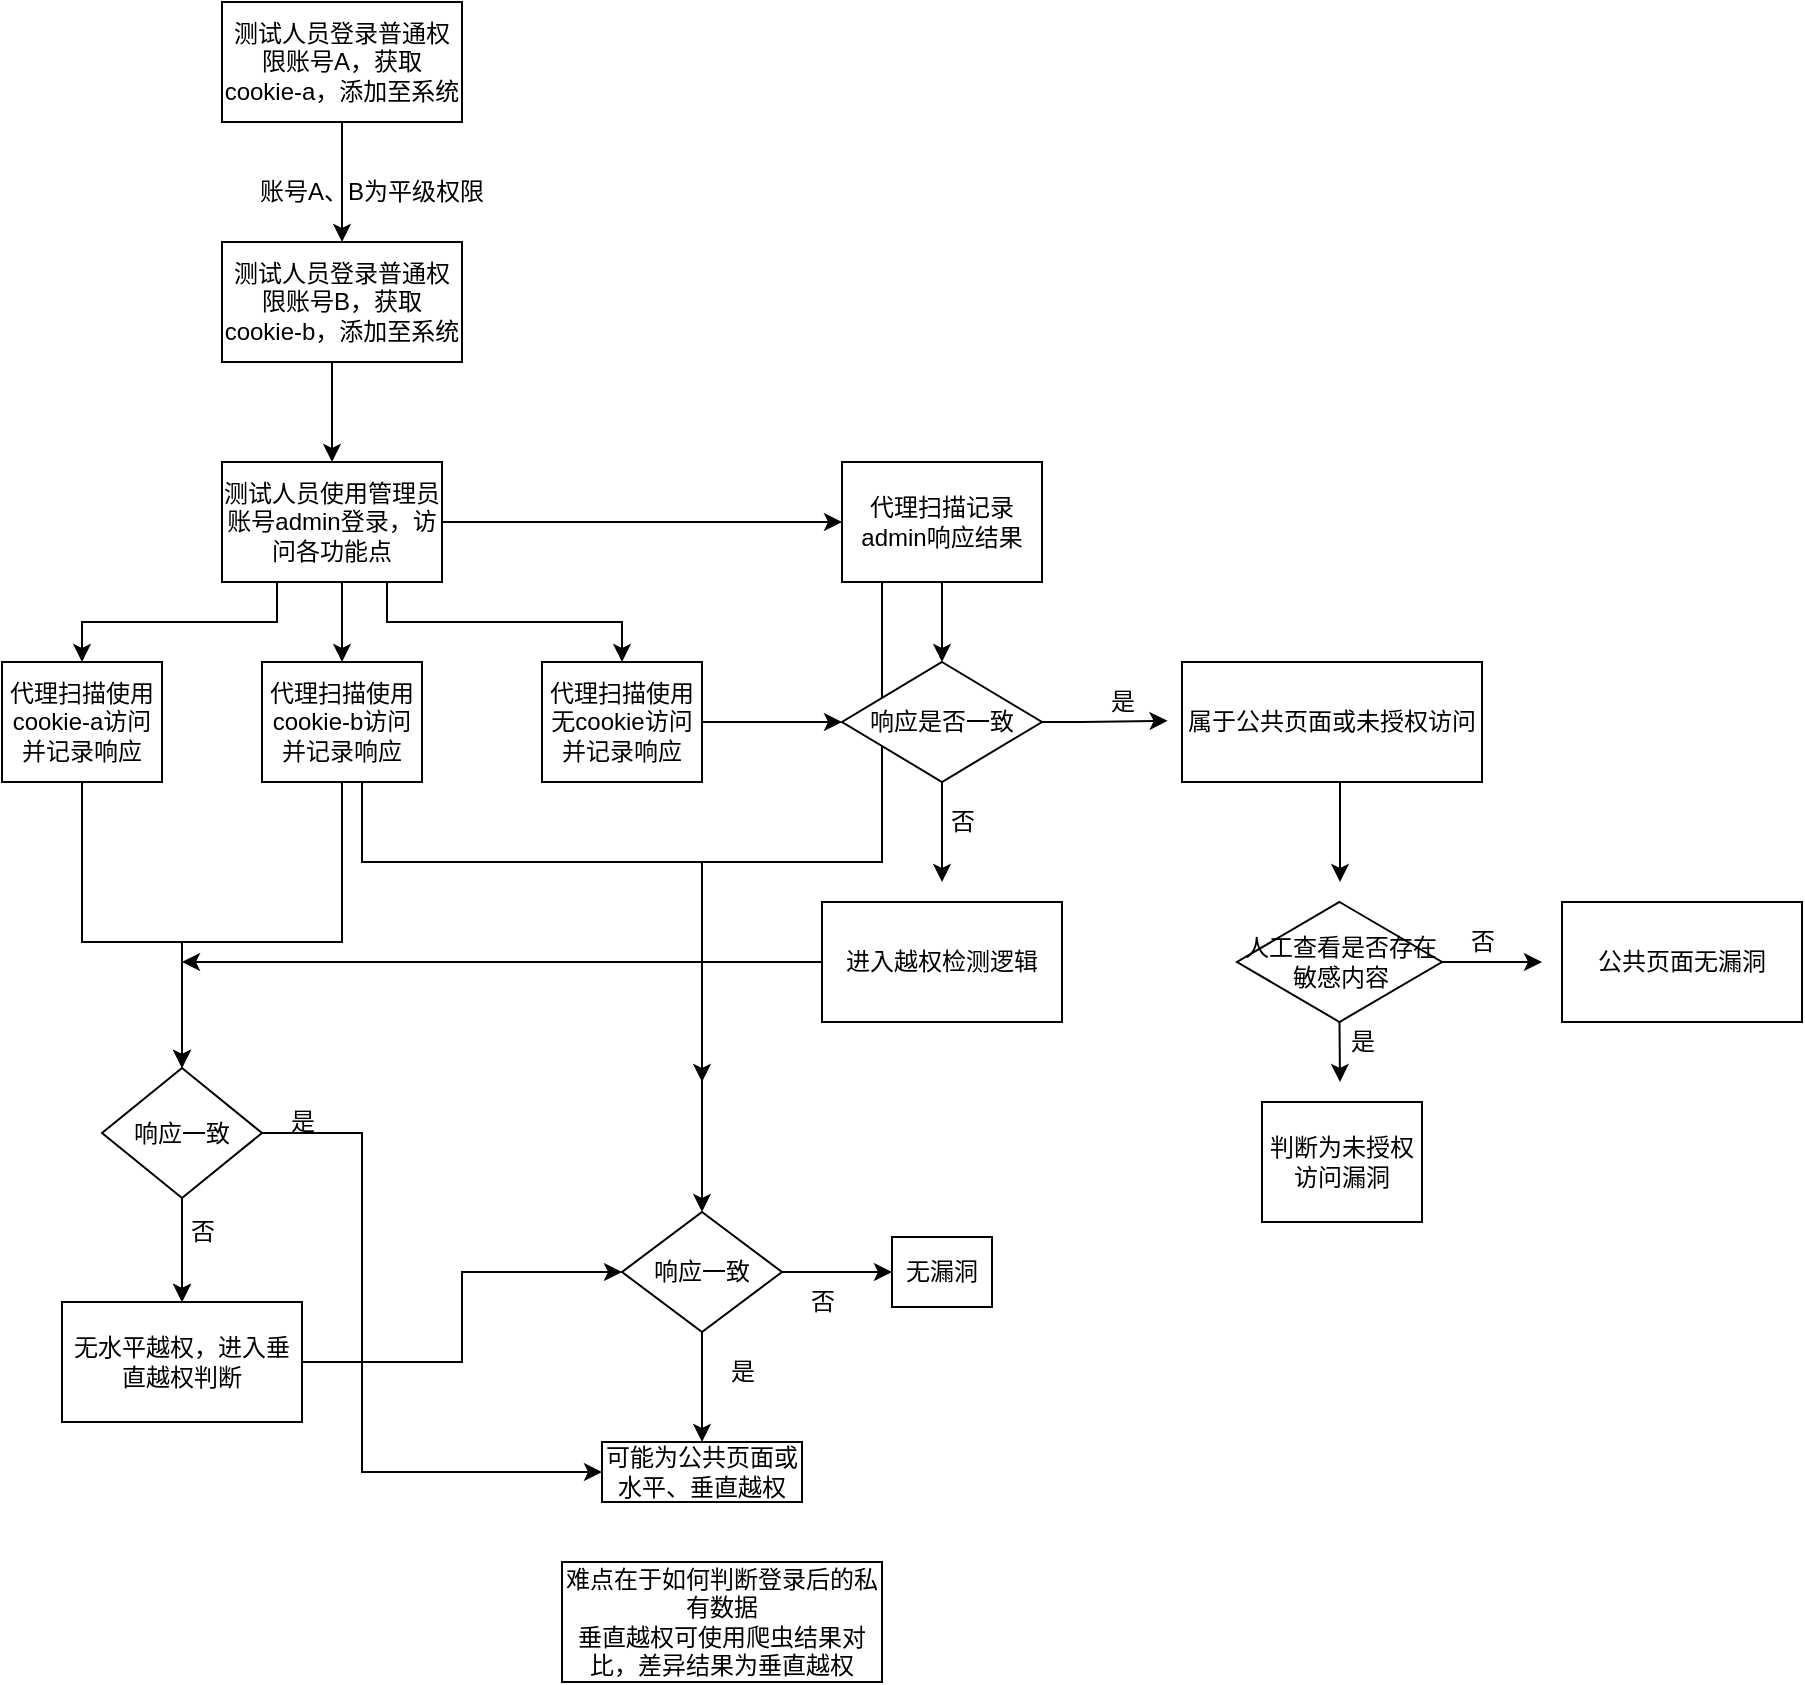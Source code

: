 <mxfile version="20.0.4" type="github" pages="2">
  <diagram id="-HxDO2nya1G7kl7BVG3V" name="第 1 页">
    <mxGraphModel dx="1550" dy="779" grid="1" gridSize="10" guides="1" tooltips="1" connect="1" arrows="1" fold="1" page="1" pageScale="1" pageWidth="1500" pageHeight="2569" math="0" shadow="0">
      <root>
        <mxCell id="0" />
        <mxCell id="1" parent="0" />
        <mxCell id="bPWdtkpfDZCpALGGssGh-9" style="edgeStyle=orthogonalEdgeStyle;rounded=0;orthogonalLoop=1;jettySize=auto;html=1;exitX=0.5;exitY=1;exitDx=0;exitDy=0;" edge="1" parent="1" source="bPWdtkpfDZCpALGGssGh-1" target="bPWdtkpfDZCpALGGssGh-2">
          <mxGeometry relative="1" as="geometry">
            <Array as="points">
              <mxPoint x="490" y="100" />
              <mxPoint x="490" y="100" />
            </Array>
          </mxGeometry>
        </mxCell>
        <mxCell id="bPWdtkpfDZCpALGGssGh-1" value="测试人员登录普通权限账号A，获取cookie-a，添加至系统" style="rounded=0;whiteSpace=wrap;html=1;" vertex="1" parent="1">
          <mxGeometry x="430" y="30" width="120" height="60" as="geometry" />
        </mxCell>
        <mxCell id="bPWdtkpfDZCpALGGssGh-10" style="edgeStyle=orthogonalEdgeStyle;rounded=0;orthogonalLoop=1;jettySize=auto;html=1;exitX=0.5;exitY=1;exitDx=0;exitDy=0;entryX=0.5;entryY=0;entryDx=0;entryDy=0;" edge="1" parent="1" source="bPWdtkpfDZCpALGGssGh-2" target="bPWdtkpfDZCpALGGssGh-4">
          <mxGeometry relative="1" as="geometry">
            <Array as="points">
              <mxPoint x="485" y="210" />
            </Array>
          </mxGeometry>
        </mxCell>
        <mxCell id="bPWdtkpfDZCpALGGssGh-2" value="测试人员登录普通权限账号B，获取cookie-b，添加至系统" style="rounded=0;whiteSpace=wrap;html=1;" vertex="1" parent="1">
          <mxGeometry x="430" y="150" width="120" height="60" as="geometry" />
        </mxCell>
        <mxCell id="bPWdtkpfDZCpALGGssGh-17" value="" style="edgeStyle=orthogonalEdgeStyle;rounded=0;orthogonalLoop=1;jettySize=auto;html=1;" edge="1" parent="1" source="bPWdtkpfDZCpALGGssGh-4" target="bPWdtkpfDZCpALGGssGh-15">
          <mxGeometry relative="1" as="geometry">
            <Array as="points">
              <mxPoint x="490" y="340" />
              <mxPoint x="490" y="340" />
            </Array>
          </mxGeometry>
        </mxCell>
        <mxCell id="bPWdtkpfDZCpALGGssGh-19" style="edgeStyle=orthogonalEdgeStyle;rounded=0;orthogonalLoop=1;jettySize=auto;html=1;exitX=0.25;exitY=1;exitDx=0;exitDy=0;entryX=0.5;entryY=0;entryDx=0;entryDy=0;" edge="1" parent="1" source="bPWdtkpfDZCpALGGssGh-4" target="bPWdtkpfDZCpALGGssGh-11">
          <mxGeometry relative="1" as="geometry" />
        </mxCell>
        <mxCell id="bPWdtkpfDZCpALGGssGh-20" style="edgeStyle=orthogonalEdgeStyle;rounded=0;orthogonalLoop=1;jettySize=auto;html=1;exitX=0.75;exitY=1;exitDx=0;exitDy=0;entryX=0.5;entryY=0;entryDx=0;entryDy=0;" edge="1" parent="1" source="bPWdtkpfDZCpALGGssGh-4" target="bPWdtkpfDZCpALGGssGh-16">
          <mxGeometry relative="1" as="geometry">
            <mxPoint x="520" y="340" as="targetPoint" />
          </mxGeometry>
        </mxCell>
        <mxCell id="bPWdtkpfDZCpALGGssGh-22" style="edgeStyle=orthogonalEdgeStyle;rounded=0;orthogonalLoop=1;jettySize=auto;html=1;exitX=1;exitY=0.5;exitDx=0;exitDy=0;entryX=0;entryY=0.5;entryDx=0;entryDy=0;" edge="1" parent="1" source="bPWdtkpfDZCpALGGssGh-4" target="bPWdtkpfDZCpALGGssGh-21">
          <mxGeometry relative="1" as="geometry" />
        </mxCell>
        <mxCell id="bPWdtkpfDZCpALGGssGh-4" value="测试人员使用管理员账号admin登录，访问各功能点" style="rounded=0;whiteSpace=wrap;html=1;" vertex="1" parent="1">
          <mxGeometry x="430" y="260" width="110" height="60" as="geometry" />
        </mxCell>
        <mxCell id="bPWdtkpfDZCpALGGssGh-7" value="账号A、B为平级权限" style="text;html=1;strokeColor=none;fillColor=none;align=center;verticalAlign=middle;whiteSpace=wrap;rounded=0;" vertex="1" parent="1">
          <mxGeometry x="440" y="110" width="130" height="30" as="geometry" />
        </mxCell>
        <mxCell id="bPWdtkpfDZCpALGGssGh-47" style="edgeStyle=orthogonalEdgeStyle;rounded=0;orthogonalLoop=1;jettySize=auto;html=1;exitX=0.5;exitY=1;exitDx=0;exitDy=0;entryX=0.5;entryY=0;entryDx=0;entryDy=0;" edge="1" parent="1" source="bPWdtkpfDZCpALGGssGh-11" target="bPWdtkpfDZCpALGGssGh-46">
          <mxGeometry relative="1" as="geometry">
            <Array as="points">
              <mxPoint x="360" y="500" />
              <mxPoint x="410" y="500" />
            </Array>
          </mxGeometry>
        </mxCell>
        <mxCell id="bPWdtkpfDZCpALGGssGh-11" value="代理扫描使用cookie-a访问并记录响应" style="rounded=0;whiteSpace=wrap;html=1;" vertex="1" parent="1">
          <mxGeometry x="320" y="360" width="80" height="60" as="geometry" />
        </mxCell>
        <mxCell id="bPWdtkpfDZCpALGGssGh-48" style="edgeStyle=orthogonalEdgeStyle;rounded=0;orthogonalLoop=1;jettySize=auto;html=1;exitX=0.5;exitY=1;exitDx=0;exitDy=0;entryX=0.5;entryY=0;entryDx=0;entryDy=0;" edge="1" parent="1" source="bPWdtkpfDZCpALGGssGh-15" target="bPWdtkpfDZCpALGGssGh-46">
          <mxGeometry relative="1" as="geometry">
            <Array as="points">
              <mxPoint x="490" y="500" />
              <mxPoint x="410" y="500" />
            </Array>
          </mxGeometry>
        </mxCell>
        <mxCell id="bPWdtkpfDZCpALGGssGh-63" style="edgeStyle=orthogonalEdgeStyle;rounded=0;orthogonalLoop=1;jettySize=auto;html=1;exitX=0.5;exitY=1;exitDx=0;exitDy=0;entryX=0.5;entryY=0;entryDx=0;entryDy=0;" edge="1" parent="1" source="bPWdtkpfDZCpALGGssGh-15" target="bPWdtkpfDZCpALGGssGh-65">
          <mxGeometry relative="1" as="geometry">
            <mxPoint x="670" y="620" as="targetPoint" />
            <Array as="points">
              <mxPoint x="500" y="420" />
              <mxPoint x="500" y="460" />
              <mxPoint x="670" y="460" />
            </Array>
          </mxGeometry>
        </mxCell>
        <mxCell id="bPWdtkpfDZCpALGGssGh-15" value="代理扫描使用cookie-b访问并记录响应" style="rounded=0;whiteSpace=wrap;html=1;" vertex="1" parent="1">
          <mxGeometry x="450" y="360" width="80" height="60" as="geometry" />
        </mxCell>
        <mxCell id="bPWdtkpfDZCpALGGssGh-25" style="edgeStyle=orthogonalEdgeStyle;rounded=0;orthogonalLoop=1;jettySize=auto;html=1;exitX=1;exitY=0.5;exitDx=0;exitDy=0;entryX=0;entryY=0.5;entryDx=0;entryDy=0;" edge="1" parent="1" source="bPWdtkpfDZCpALGGssGh-16" target="bPWdtkpfDZCpALGGssGh-23">
          <mxGeometry relative="1" as="geometry">
            <mxPoint x="730" y="390" as="targetPoint" />
          </mxGeometry>
        </mxCell>
        <mxCell id="bPWdtkpfDZCpALGGssGh-16" value="代理扫描使用无cookie访问并记录响应" style="rounded=0;whiteSpace=wrap;html=1;" vertex="1" parent="1">
          <mxGeometry x="590" y="360" width="80" height="60" as="geometry" />
        </mxCell>
        <mxCell id="bPWdtkpfDZCpALGGssGh-24" style="edgeStyle=orthogonalEdgeStyle;rounded=0;orthogonalLoop=1;jettySize=auto;html=1;exitX=0.5;exitY=1;exitDx=0;exitDy=0;entryX=0.5;entryY=0;entryDx=0;entryDy=0;" edge="1" parent="1" source="bPWdtkpfDZCpALGGssGh-21" target="bPWdtkpfDZCpALGGssGh-23">
          <mxGeometry relative="1" as="geometry" />
        </mxCell>
        <mxCell id="bPWdtkpfDZCpALGGssGh-64" style="edgeStyle=orthogonalEdgeStyle;rounded=0;orthogonalLoop=1;jettySize=auto;html=1;exitX=0.25;exitY=1;exitDx=0;exitDy=0;" edge="1" parent="1" source="bPWdtkpfDZCpALGGssGh-21">
          <mxGeometry relative="1" as="geometry">
            <mxPoint x="670" y="570" as="targetPoint" />
            <Array as="points">
              <mxPoint x="760" y="320" />
              <mxPoint x="760" y="460" />
              <mxPoint x="670" y="460" />
            </Array>
          </mxGeometry>
        </mxCell>
        <mxCell id="bPWdtkpfDZCpALGGssGh-21" value="代理扫描记录admin响应结果" style="rounded=0;whiteSpace=wrap;html=1;" vertex="1" parent="1">
          <mxGeometry x="740" y="260" width="100" height="60" as="geometry" />
        </mxCell>
        <mxCell id="bPWdtkpfDZCpALGGssGh-28" style="edgeStyle=orthogonalEdgeStyle;rounded=0;orthogonalLoop=1;jettySize=auto;html=1;exitX=0.5;exitY=1;exitDx=0;exitDy=0;" edge="1" parent="1" source="bPWdtkpfDZCpALGGssGh-23">
          <mxGeometry relative="1" as="geometry">
            <mxPoint x="790" y="470" as="targetPoint" />
          </mxGeometry>
        </mxCell>
        <mxCell id="bPWdtkpfDZCpALGGssGh-29" style="edgeStyle=orthogonalEdgeStyle;rounded=0;orthogonalLoop=1;jettySize=auto;html=1;exitX=1;exitY=0.5;exitDx=0;exitDy=0;entryX=1.07;entryY=0.813;entryDx=0;entryDy=0;entryPerimeter=0;" edge="1" parent="1" source="bPWdtkpfDZCpALGGssGh-23" target="bPWdtkpfDZCpALGGssGh-30">
          <mxGeometry relative="1" as="geometry">
            <mxPoint x="930" y="390" as="targetPoint" />
          </mxGeometry>
        </mxCell>
        <mxCell id="bPWdtkpfDZCpALGGssGh-23" value="响应是否一致" style="rhombus;whiteSpace=wrap;html=1;" vertex="1" parent="1">
          <mxGeometry x="740" y="360" width="100" height="60" as="geometry" />
        </mxCell>
        <mxCell id="bPWdtkpfDZCpALGGssGh-58" style="edgeStyle=orthogonalEdgeStyle;rounded=0;orthogonalLoop=1;jettySize=auto;html=1;exitX=0;exitY=0.5;exitDx=0;exitDy=0;" edge="1" parent="1" source="bPWdtkpfDZCpALGGssGh-26">
          <mxGeometry relative="1" as="geometry">
            <mxPoint x="410" y="510" as="targetPoint" />
          </mxGeometry>
        </mxCell>
        <mxCell id="bPWdtkpfDZCpALGGssGh-26" value="进入越权检测逻辑" style="rounded=0;whiteSpace=wrap;html=1;" vertex="1" parent="1">
          <mxGeometry x="730" y="480" width="120" height="60" as="geometry" />
        </mxCell>
        <mxCell id="bPWdtkpfDZCpALGGssGh-34" style="edgeStyle=orthogonalEdgeStyle;rounded=0;orthogonalLoop=1;jettySize=auto;html=1;exitX=0.5;exitY=1;exitDx=0;exitDy=0;" edge="1" parent="1" source="bPWdtkpfDZCpALGGssGh-27">
          <mxGeometry relative="1" as="geometry">
            <mxPoint x="989" y="470" as="targetPoint" />
            <Array as="points">
              <mxPoint x="989" y="450" />
              <mxPoint x="989" y="450" />
            </Array>
          </mxGeometry>
        </mxCell>
        <mxCell id="bPWdtkpfDZCpALGGssGh-27" value="属于公共页面或未授权访问" style="rounded=0;whiteSpace=wrap;html=1;" vertex="1" parent="1">
          <mxGeometry x="910" y="360" width="150" height="60" as="geometry" />
        </mxCell>
        <mxCell id="bPWdtkpfDZCpALGGssGh-30" value="是" style="text;html=1;align=center;verticalAlign=middle;resizable=0;points=[];autosize=1;strokeColor=none;fillColor=none;" vertex="1" parent="1">
          <mxGeometry x="860" y="365" width="40" height="30" as="geometry" />
        </mxCell>
        <mxCell id="bPWdtkpfDZCpALGGssGh-31" value="否" style="text;html=1;align=center;verticalAlign=middle;resizable=0;points=[];autosize=1;strokeColor=none;fillColor=none;" vertex="1" parent="1">
          <mxGeometry x="780" y="425" width="40" height="30" as="geometry" />
        </mxCell>
        <mxCell id="bPWdtkpfDZCpALGGssGh-41" style="edgeStyle=orthogonalEdgeStyle;rounded=0;orthogonalLoop=1;jettySize=auto;html=1;exitX=1;exitY=0.5;exitDx=0;exitDy=0;" edge="1" parent="1" source="bPWdtkpfDZCpALGGssGh-35">
          <mxGeometry relative="1" as="geometry">
            <mxPoint x="1090" y="510" as="targetPoint" />
          </mxGeometry>
        </mxCell>
        <mxCell id="bPWdtkpfDZCpALGGssGh-44" style="edgeStyle=orthogonalEdgeStyle;rounded=0;orthogonalLoop=1;jettySize=auto;html=1;exitX=0.5;exitY=1;exitDx=0;exitDy=0;" edge="1" parent="1" source="bPWdtkpfDZCpALGGssGh-35">
          <mxGeometry relative="1" as="geometry">
            <mxPoint x="989" y="570" as="targetPoint" />
          </mxGeometry>
        </mxCell>
        <mxCell id="bPWdtkpfDZCpALGGssGh-35" value="人工查看是否存在敏感内容" style="rhombus;whiteSpace=wrap;html=1;" vertex="1" parent="1">
          <mxGeometry x="937.5" y="480" width="102.5" height="60" as="geometry" />
        </mxCell>
        <mxCell id="bPWdtkpfDZCpALGGssGh-37" value="判断为未授权访问漏洞" style="rounded=0;whiteSpace=wrap;html=1;" vertex="1" parent="1">
          <mxGeometry x="950" y="580" width="80" height="60" as="geometry" />
        </mxCell>
        <mxCell id="bPWdtkpfDZCpALGGssGh-39" value="是" style="text;html=1;align=center;verticalAlign=middle;resizable=0;points=[];autosize=1;strokeColor=none;fillColor=none;" vertex="1" parent="1">
          <mxGeometry x="980" y="535" width="40" height="30" as="geometry" />
        </mxCell>
        <mxCell id="bPWdtkpfDZCpALGGssGh-40" value="公共页面无漏洞" style="rounded=0;whiteSpace=wrap;html=1;" vertex="1" parent="1">
          <mxGeometry x="1100" y="480" width="120" height="60" as="geometry" />
        </mxCell>
        <mxCell id="bPWdtkpfDZCpALGGssGh-42" value="否" style="text;html=1;align=center;verticalAlign=middle;resizable=0;points=[];autosize=1;strokeColor=none;fillColor=none;" vertex="1" parent="1">
          <mxGeometry x="1040" y="485" width="40" height="30" as="geometry" />
        </mxCell>
        <mxCell id="bPWdtkpfDZCpALGGssGh-50" style="edgeStyle=orthogonalEdgeStyle;rounded=0;orthogonalLoop=1;jettySize=auto;html=1;exitX=0.5;exitY=1;exitDx=0;exitDy=0;entryX=0.5;entryY=0;entryDx=0;entryDy=0;" edge="1" parent="1" source="bPWdtkpfDZCpALGGssGh-46" target="bPWdtkpfDZCpALGGssGh-49">
          <mxGeometry relative="1" as="geometry" />
        </mxCell>
        <mxCell id="bPWdtkpfDZCpALGGssGh-51" value="" style="edgeStyle=orthogonalEdgeStyle;rounded=0;orthogonalLoop=1;jettySize=auto;html=1;" edge="1" parent="1" source="bPWdtkpfDZCpALGGssGh-46" target="bPWdtkpfDZCpALGGssGh-49">
          <mxGeometry relative="1" as="geometry" />
        </mxCell>
        <mxCell id="bPWdtkpfDZCpALGGssGh-54" style="edgeStyle=orthogonalEdgeStyle;rounded=0;orthogonalLoop=1;jettySize=auto;html=1;exitX=1;exitY=0.5;exitDx=0;exitDy=0;entryX=0;entryY=0.5;entryDx=0;entryDy=0;" edge="1" parent="1" source="bPWdtkpfDZCpALGGssGh-46" target="bPWdtkpfDZCpALGGssGh-68">
          <mxGeometry relative="1" as="geometry">
            <mxPoint x="590" y="840" as="targetPoint" />
            <Array as="points">
              <mxPoint x="500" y="596" />
              <mxPoint x="500" y="765" />
            </Array>
          </mxGeometry>
        </mxCell>
        <mxCell id="bPWdtkpfDZCpALGGssGh-46" value="响应一致" style="rhombus;whiteSpace=wrap;html=1;" vertex="1" parent="1">
          <mxGeometry x="370" y="563" width="80" height="65" as="geometry" />
        </mxCell>
        <mxCell id="bPWdtkpfDZCpALGGssGh-82" style="edgeStyle=orthogonalEdgeStyle;rounded=0;orthogonalLoop=1;jettySize=auto;html=1;exitX=1;exitY=0.5;exitDx=0;exitDy=0;entryX=0;entryY=0.5;entryDx=0;entryDy=0;" edge="1" parent="1" source="bPWdtkpfDZCpALGGssGh-49" target="bPWdtkpfDZCpALGGssGh-65">
          <mxGeometry relative="1" as="geometry" />
        </mxCell>
        <mxCell id="bPWdtkpfDZCpALGGssGh-49" value="无水平越权，进入垂直越权判断" style="rounded=0;whiteSpace=wrap;html=1;" vertex="1" parent="1">
          <mxGeometry x="350" y="680" width="120" height="60" as="geometry" />
        </mxCell>
        <mxCell id="bPWdtkpfDZCpALGGssGh-52" value="否" style="text;html=1;align=center;verticalAlign=middle;resizable=0;points=[];autosize=1;strokeColor=none;fillColor=none;" vertex="1" parent="1">
          <mxGeometry x="400" y="630" width="40" height="30" as="geometry" />
        </mxCell>
        <mxCell id="bPWdtkpfDZCpALGGssGh-61" value="是" style="text;html=1;align=center;verticalAlign=middle;resizable=0;points=[];autosize=1;strokeColor=none;fillColor=none;" vertex="1" parent="1">
          <mxGeometry x="450" y="575" width="40" height="30" as="geometry" />
        </mxCell>
        <mxCell id="bPWdtkpfDZCpALGGssGh-71" style="edgeStyle=orthogonalEdgeStyle;rounded=0;orthogonalLoop=1;jettySize=auto;html=1;exitX=1;exitY=0.5;exitDx=0;exitDy=0;entryX=0;entryY=0.5;entryDx=0;entryDy=0;" edge="1" parent="1" source="bPWdtkpfDZCpALGGssGh-65" target="bPWdtkpfDZCpALGGssGh-69">
          <mxGeometry relative="1" as="geometry" />
        </mxCell>
        <mxCell id="bPWdtkpfDZCpALGGssGh-81" style="edgeStyle=orthogonalEdgeStyle;rounded=0;orthogonalLoop=1;jettySize=auto;html=1;exitX=0.5;exitY=1;exitDx=0;exitDy=0;" edge="1" parent="1" source="bPWdtkpfDZCpALGGssGh-65" target="bPWdtkpfDZCpALGGssGh-68">
          <mxGeometry relative="1" as="geometry" />
        </mxCell>
        <mxCell id="bPWdtkpfDZCpALGGssGh-65" value="响应一致" style="rhombus;whiteSpace=wrap;html=1;" vertex="1" parent="1">
          <mxGeometry x="630" y="635" width="80" height="60" as="geometry" />
        </mxCell>
        <mxCell id="bPWdtkpfDZCpALGGssGh-68" value="可能为公共页面或水平、垂直越权" style="rounded=0;whiteSpace=wrap;html=1;" vertex="1" parent="1">
          <mxGeometry x="620" y="750" width="100" height="30" as="geometry" />
        </mxCell>
        <mxCell id="bPWdtkpfDZCpALGGssGh-69" value="无漏洞" style="rounded=0;whiteSpace=wrap;html=1;" vertex="1" parent="1">
          <mxGeometry x="765" y="647.5" width="50" height="35" as="geometry" />
        </mxCell>
        <mxCell id="bPWdtkpfDZCpALGGssGh-72" value="否" style="text;html=1;align=center;verticalAlign=middle;resizable=0;points=[];autosize=1;strokeColor=none;fillColor=none;" vertex="1" parent="1">
          <mxGeometry x="710" y="665" width="40" height="30" as="geometry" />
        </mxCell>
        <mxCell id="bPWdtkpfDZCpALGGssGh-73" value="是" style="text;html=1;align=center;verticalAlign=middle;resizable=0;points=[];autosize=1;strokeColor=none;fillColor=none;" vertex="1" parent="1">
          <mxGeometry x="670" y="700" width="40" height="30" as="geometry" />
        </mxCell>
        <mxCell id="bPWdtkpfDZCpALGGssGh-83" value="难点在于如何判断登录后的私有数据&lt;br&gt;垂直越权可使用爬虫结果对比，差异结果为垂直越权" style="rounded=0;whiteSpace=wrap;html=1;" vertex="1" parent="1">
          <mxGeometry x="600" y="810" width="160" height="60" as="geometry" />
        </mxCell>
      </root>
    </mxGraphModel>
  </diagram>
  <diagram id="8UH4JBeSMaR1mTk_JJO5" name="第 2 页">
    <mxGraphModel dx="1550" dy="835" grid="1" gridSize="10" guides="1" tooltips="1" connect="1" arrows="1" fold="1" page="1" pageScale="1" pageWidth="1127" pageHeight="2169" math="0" shadow="0">
      <root>
        <mxCell id="0" />
        <mxCell id="1" parent="0" />
      </root>
    </mxGraphModel>
  </diagram>
</mxfile>
